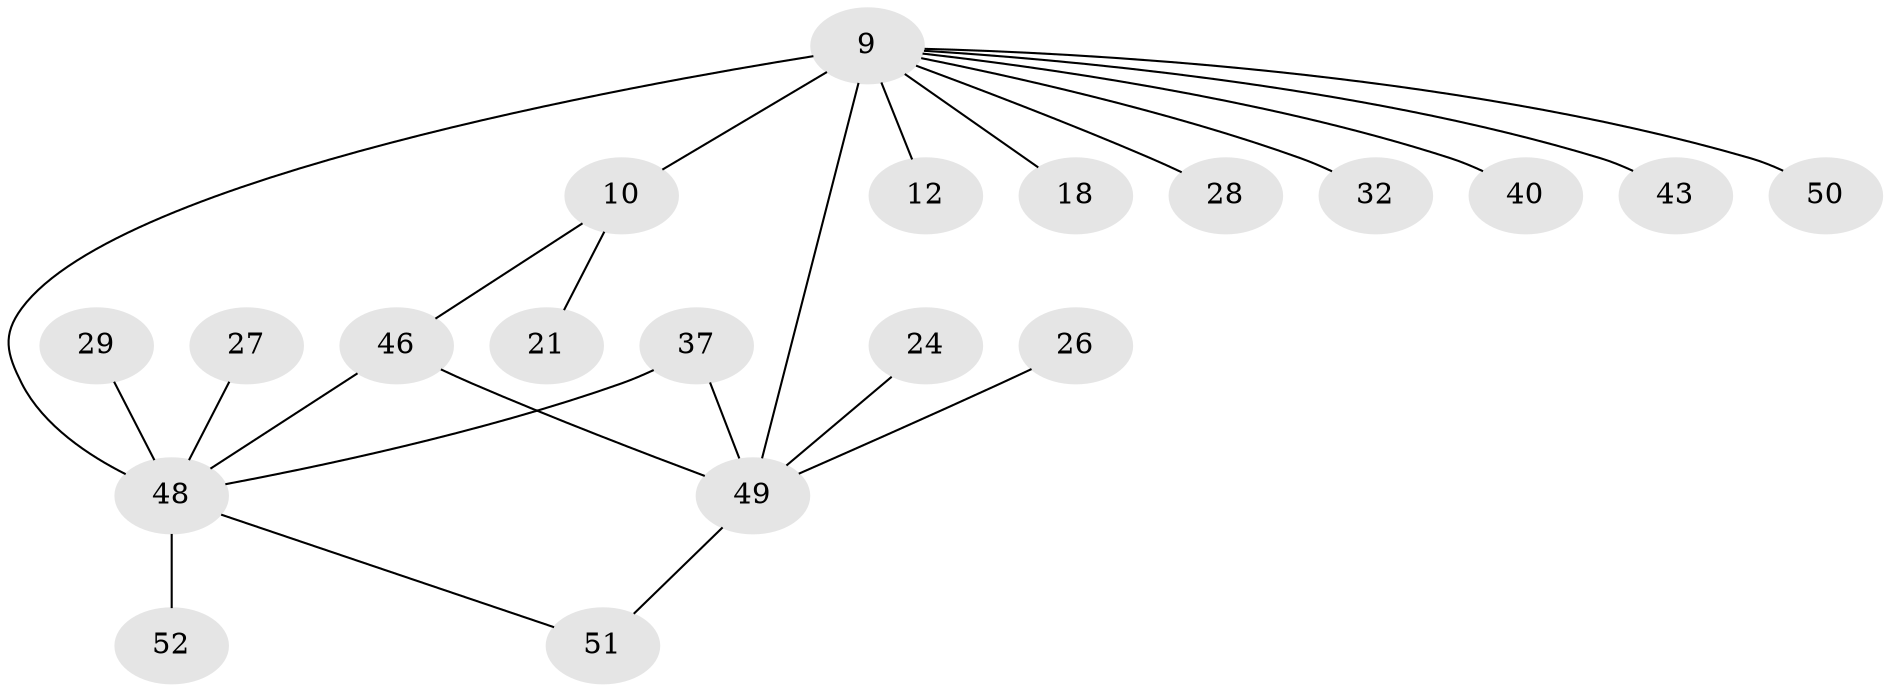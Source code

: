 // original degree distribution, {8: 0.019230769230769232, 3: 0.1346153846153846, 2: 0.1346153846153846, 9: 0.019230769230769232, 5: 0.057692307692307696, 11: 0.038461538461538464, 1: 0.5961538461538461}
// Generated by graph-tools (version 1.1) at 2025/58/03/04/25 21:58:52]
// undirected, 20 vertices, 23 edges
graph export_dot {
graph [start="1"]
  node [color=gray90,style=filled];
  9 [super="+6"];
  10 [super="+8"];
  12;
  18;
  21;
  24;
  26 [super="+16"];
  27;
  28;
  29;
  32;
  37 [super="+25"];
  40;
  43 [super="+35+36"];
  46 [super="+42"];
  48 [super="+4"];
  49 [super="+38+39+44+45+47+5"];
  50 [super="+15+17"];
  51 [super="+2"];
  52;
  9 -- 10 [weight=2];
  9 -- 12;
  9 -- 18;
  9 -- 28;
  9 -- 32;
  9 -- 40;
  9 -- 48 [weight=3];
  9 -- 50;
  9 -- 43;
  9 -- 49 [weight=2];
  10 -- 21;
  10 -- 46;
  24 -- 49;
  26 -- 49;
  27 -- 48;
  29 -- 48;
  37 -- 48;
  37 -- 49 [weight=2];
  46 -- 48;
  46 -- 49;
  48 -- 52;
  48 -- 51;
  49 -- 51;
}
